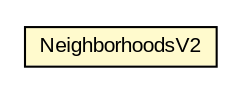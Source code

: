 #!/usr/local/bin/dot
#
# Class diagram 
# Generated by UMLGraph version R5_6-24-gf6e263 (http://www.umlgraph.org/)
#

digraph G {
	edge [fontname="arial",fontsize=10,labelfontname="arial",labelfontsize=10];
	node [fontname="arial",fontsize=10,shape=plaintext];
	nodesep=0.25;
	ranksep=0.5;
	// com.id.droneapi.impl.algorithm.v2.NeighborhoodsV2
	c2460 [label=<<table title="com.id.droneapi.impl.algorithm.v2.NeighborhoodsV2" border="0" cellborder="1" cellspacing="0" cellpadding="2" port="p" bgcolor="lemonChiffon" href="./NeighborhoodsV2.html">
		<tr><td><table border="0" cellspacing="0" cellpadding="1">
<tr><td align="center" balign="center"> NeighborhoodsV2 </td></tr>
		</table></td></tr>
		</table>>, URL="./NeighborhoodsV2.html", fontname="arial", fontcolor="black", fontsize=10.0];
}

